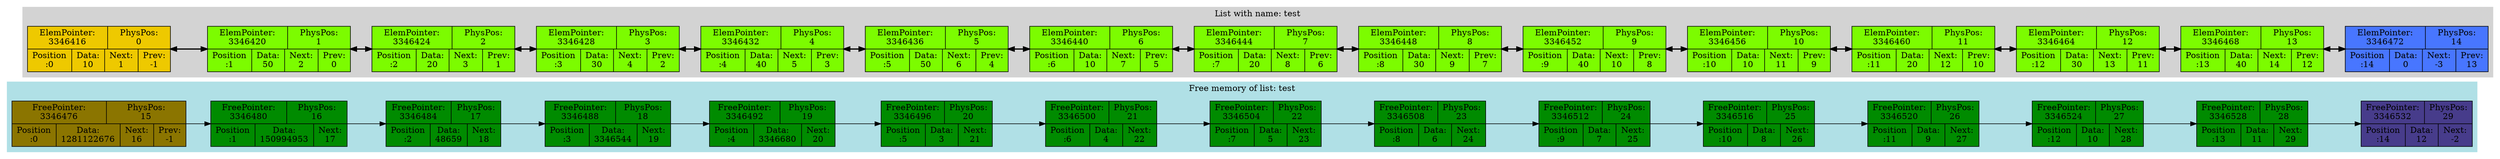 digraph G{
subgraph clustermem {
style=filled;
color=powderblue;
f0 [shape=record, label="{FreePointer:\n3346476 | PhysPos:\n15 } | {Position\n:0 | Data:\n1281122676 | Next:\n16 | Prev:\n-1}",style="filled",fillcolor="gold4"];
f0->f1
f1 [shape=record, label="{FreePointer:\n3346480 | PhysPos:\n16 } | {Position\n:1 | Data:\n150994953 | Next:\n17}",style="filled",fillcolor="green4"];
f1->f2
f2 [shape=record, label="{FreePointer:\n3346484 | PhysPos:\n17 } | {Position\n:2 | Data:\n48659 | Next:\n18}",style="filled",fillcolor="green4"];
f2->f3
f3 [shape=record, label="{FreePointer:\n3346488 | PhysPos:\n18 } | {Position\n:3 | Data:\n3346544 | Next:\n19}",style="filled",fillcolor="green4"];
f3->f4
f4 [shape=record, label="{FreePointer:\n3346492 | PhysPos:\n19 } | {Position\n:4 | Data:\n3346680 | Next:\n20}",style="filled",fillcolor="green4"];
f4->f5
f5 [shape=record, label="{FreePointer:\n3346496 | PhysPos:\n20 } | {Position\n:5 | Data:\n3 | Next:\n21}",style="filled",fillcolor="green4"];
f5->f6
f6 [shape=record, label="{FreePointer:\n3346500 | PhysPos:\n21 } | {Position\n:6 | Data:\n4 | Next:\n22}",style="filled",fillcolor="green4"];
f6->f7
f7 [shape=record, label="{FreePointer:\n3346504 | PhysPos:\n22 } | {Position\n:7 | Data:\n5 | Next:\n23}",style="filled",fillcolor="green4"];
f7->f8
f8 [shape=record, label="{FreePointer:\n3346508 | PhysPos:\n23 } | {Position\n:8 | Data:\n6 | Next:\n24}",style="filled",fillcolor="green4"];
f8->f9
f9 [shape=record, label="{FreePointer:\n3346512 | PhysPos:\n24 } | {Position\n:9 | Data:\n7 | Next:\n25}",style="filled",fillcolor="green4"];
f9->f10
f10 [shape=record, label="{FreePointer:\n3346516 | PhysPos:\n25 } | {Position\n:10 | Data:\n8 | Next:\n26}",style="filled",fillcolor="green4"];
f10->f11
f11 [shape=record, label="{FreePointer:\n3346520 | PhysPos:\n26 } | {Position\n:11 | Data:\n9 | Next:\n27}",style="filled",fillcolor="green4"];
f11->f12
f12 [shape=record, label="{FreePointer:\n3346524 | PhysPos:\n27 } | {Position\n:12 | Data:\n10 | Next:\n28}",style="filled",fillcolor="green4"];
f12->f13
f13 [shape=record, label="{FreePointer:\n3346528 | PhysPos:\n28 } | {Position\n:13 | Data:\n11 | Next:\n29}",style="filled",fillcolor="green4"];
f13->f14
f14 [shape=record, label="{FreePointer:\n3346532 | PhysPos:\n29 } | {Position\n:14 | Data:\n12 | Next:\n-2}",style="filled",fillcolor="slateblue4"];
label = "Free memory of list: test"}
rankdir=LR;
subgraph clusterlist {
style=filled;
color=lightgrey;
0 [shape=record, label="{ElemPointer:\n3346416 | PhysPos:\n0 } | {Position\n:0 | Data:\n10 | Next:\n1 | Prev:\n-1}",style="filled",fillcolor="gold2"];
0->1[dir="both";style="bold"];
1 [shape=record, label="{ElemPointer:\n3346420 | PhysPos:\n1 }  | {Position\n:1 | Data:\n50 | Next:\n2 | Prev:\n0}",style="filled",fillcolor="lawngreen"];
1->2[dir="both";style="bold"];
2 [shape=record, label="{ElemPointer:\n3346424 | PhysPos:\n2 }  | {Position\n:2 | Data:\n20 | Next:\n3 | Prev:\n1}",style="filled",fillcolor="lawngreen"];
2->3[dir="both";style="bold"];
3 [shape=record, label="{ElemPointer:\n3346428 | PhysPos:\n3 }  | {Position\n:3 | Data:\n30 | Next:\n4 | Prev:\n2}",style="filled",fillcolor="lawngreen"];
3->4[dir="both";style="bold"];
4 [shape=record, label="{ElemPointer:\n3346432 | PhysPos:\n4 }  | {Position\n:4 | Data:\n40 | Next:\n5 | Prev:\n3}",style="filled",fillcolor="lawngreen"];
4->5[dir="both";style="bold"];
5 [shape=record, label="{ElemPointer:\n3346436 | PhysPos:\n5 }  | {Position\n:5 | Data:\n50 | Next:\n6 | Prev:\n4}",style="filled",fillcolor="lawngreen"];
5->6[dir="both";style="bold"];
6 [shape=record, label="{ElemPointer:\n3346440 | PhysPos:\n6 }  | {Position\n:6 | Data:\n10 | Next:\n7 | Prev:\n5}",style="filled",fillcolor="lawngreen"];
6->7[dir="both";style="bold"];
7 [shape=record, label="{ElemPointer:\n3346444 | PhysPos:\n7 }  | {Position\n:7 | Data:\n20 | Next:\n8 | Prev:\n6}",style="filled",fillcolor="lawngreen"];
7->8[dir="both";style="bold"];
8 [shape=record, label="{ElemPointer:\n3346448 | PhysPos:\n8 }  | {Position\n:8 | Data:\n30 | Next:\n9 | Prev:\n7}",style="filled",fillcolor="lawngreen"];
8->9[dir="both";style="bold"];
9 [shape=record, label="{ElemPointer:\n3346452 | PhysPos:\n9 }  | {Position\n:9 | Data:\n40 | Next:\n10 | Prev:\n8}",style="filled",fillcolor="lawngreen"];
9->10[dir="both";style="bold"];
10 [shape=record, label="{ElemPointer:\n3346456 | PhysPos:\n10 }  | {Position\n:10 | Data:\n10 | Next:\n11 | Prev:\n9}",style="filled",fillcolor="lawngreen"];
10->11[dir="both";style="bold"];
11 [shape=record, label="{ElemPointer:\n3346460 | PhysPos:\n11 }  | {Position\n:11 | Data:\n20 | Next:\n12 | Prev:\n10}",style="filled",fillcolor="lawngreen"];
11->12[dir="both";style="bold"];
12 [shape=record, label="{ElemPointer:\n3346464 | PhysPos:\n12 }  | {Position\n:12 | Data:\n30 | Next:\n13 | Prev:\n11}",style="filled",fillcolor="lawngreen"];
12->13[dir="both";style="bold"];
13 [shape=record, label="{ElemPointer:\n3346468 | PhysPos:\n13 }  | {Position\n:13 | Data:\n40 | Next:\n14 | Prev:\n12}",style="filled",fillcolor="lawngreen"];
13->14[dir="both";style="bold"];
14 [shape=record, label="{ElemPointer:\n3346472 | PhysPos:\n14 }  | {Position\n:14 | Data:\n0 | Next:\n-3 | Prev:\n13}",style="filled",fillcolor="royalblue1"];
label = "List with name: test"}
}
